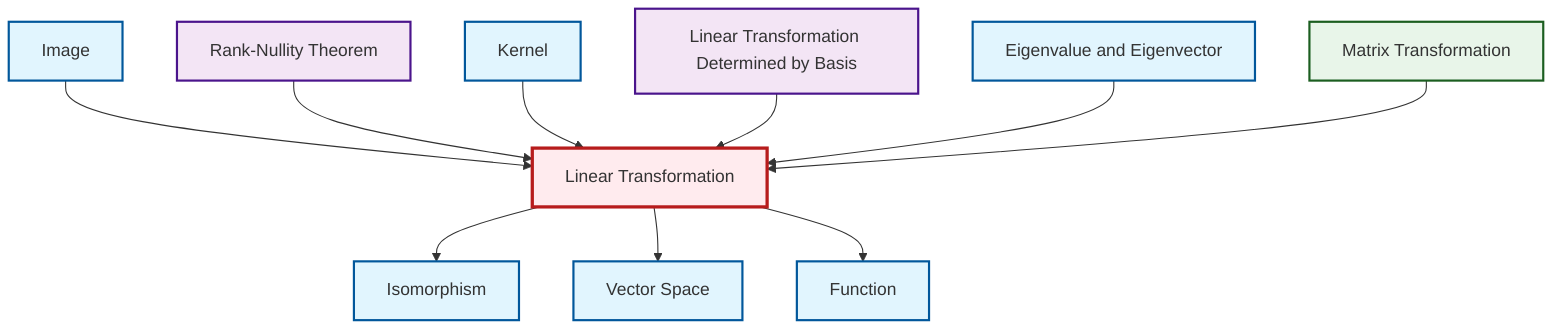 graph TD
    classDef definition fill:#e1f5fe,stroke:#01579b,stroke-width:2px
    classDef theorem fill:#f3e5f5,stroke:#4a148c,stroke-width:2px
    classDef axiom fill:#fff3e0,stroke:#e65100,stroke-width:2px
    classDef example fill:#e8f5e9,stroke:#1b5e20,stroke-width:2px
    classDef current fill:#ffebee,stroke:#b71c1c,stroke-width:3px
    thm-rank-nullity["Rank-Nullity Theorem"]:::theorem
    def-linear-transformation["Linear Transformation"]:::definition
    def-image["Image"]:::definition
    def-vector-space["Vector Space"]:::definition
    def-isomorphism["Isomorphism"]:::definition
    thm-linear-transformation-basis["Linear Transformation Determined by Basis"]:::theorem
    def-function["Function"]:::definition
    def-kernel["Kernel"]:::definition
    ex-matrix-transformation["Matrix Transformation"]:::example
    def-eigenvalue-eigenvector["Eigenvalue and Eigenvector"]:::definition
    def-linear-transformation --> def-isomorphism
    def-image --> def-linear-transformation
    def-linear-transformation --> def-vector-space
    thm-rank-nullity --> def-linear-transformation
    def-kernel --> def-linear-transformation
    def-linear-transformation --> def-function
    thm-linear-transformation-basis --> def-linear-transformation
    def-eigenvalue-eigenvector --> def-linear-transformation
    ex-matrix-transformation --> def-linear-transformation
    class def-linear-transformation current